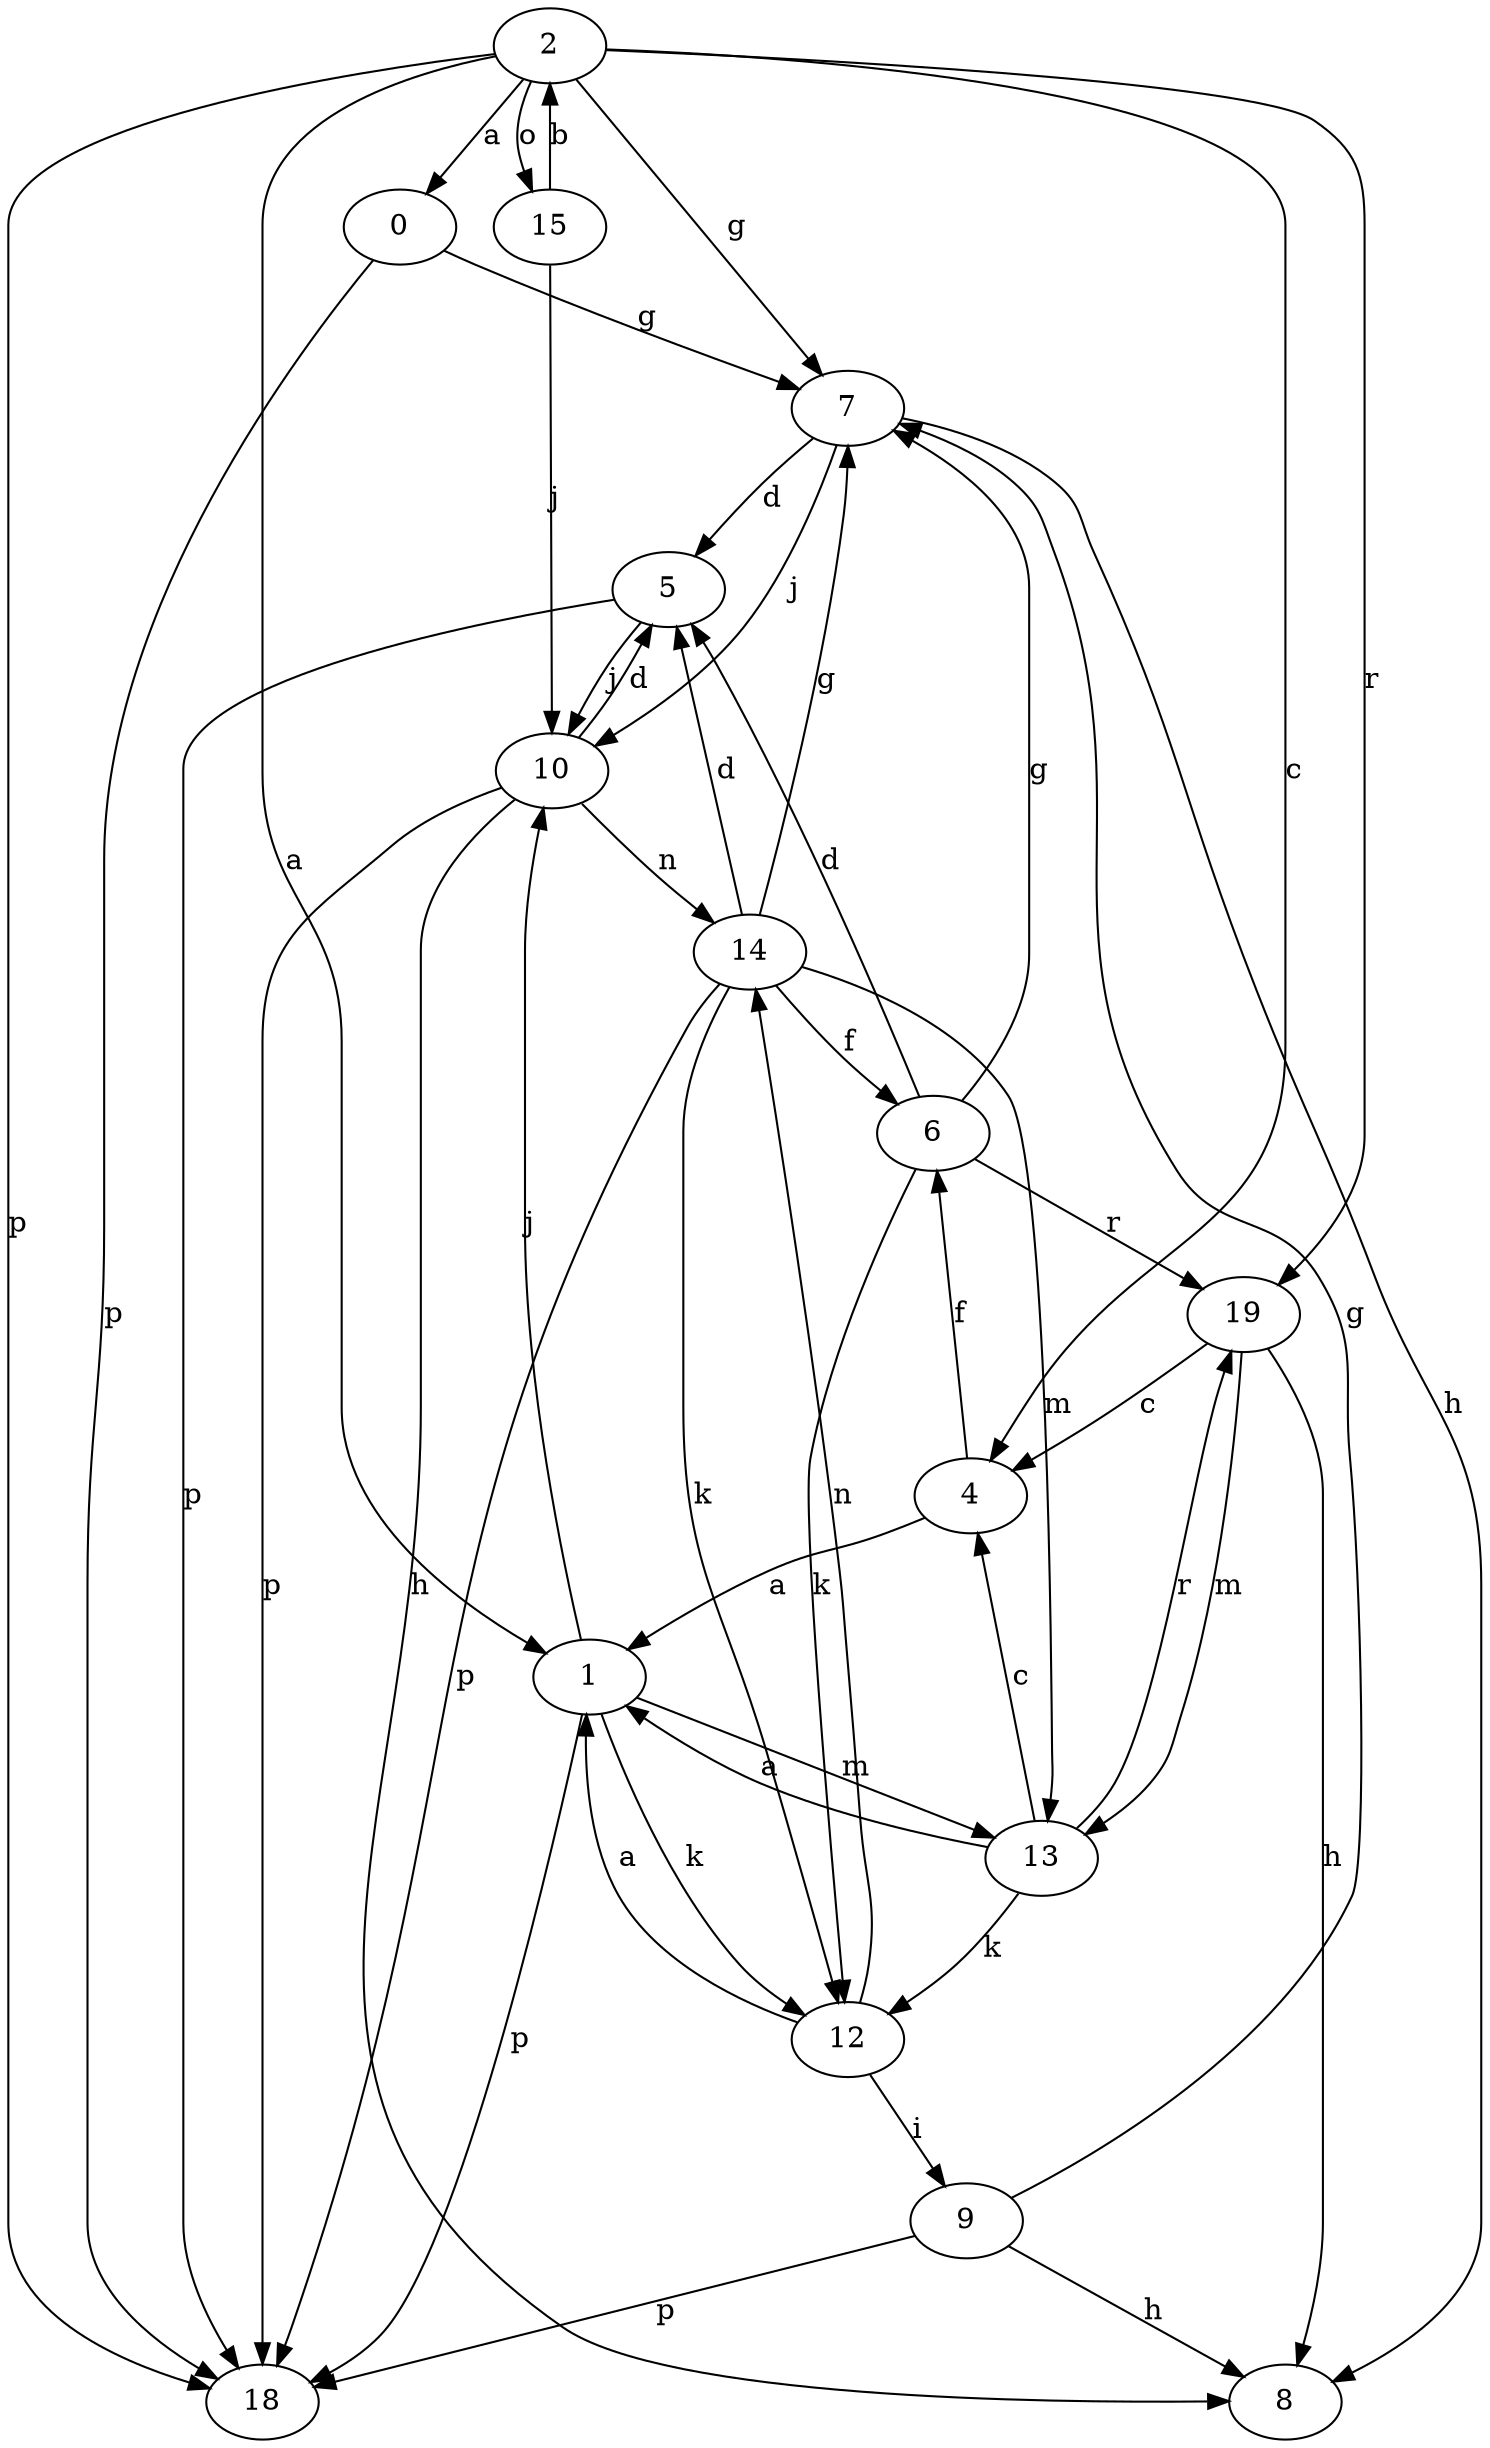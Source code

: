 strict digraph  {
0;
1;
2;
4;
5;
6;
7;
8;
9;
10;
12;
13;
14;
15;
18;
19;
0 -> 7  [label=g];
0 -> 18  [label=p];
1 -> 10  [label=j];
1 -> 12  [label=k];
1 -> 13  [label=m];
1 -> 18  [label=p];
2 -> 0  [label=a];
2 -> 1  [label=a];
2 -> 4  [label=c];
2 -> 7  [label=g];
2 -> 15  [label=o];
2 -> 18  [label=p];
2 -> 19  [label=r];
4 -> 1  [label=a];
4 -> 6  [label=f];
5 -> 10  [label=j];
5 -> 18  [label=p];
6 -> 5  [label=d];
6 -> 7  [label=g];
6 -> 12  [label=k];
6 -> 19  [label=r];
7 -> 5  [label=d];
7 -> 8  [label=h];
7 -> 10  [label=j];
9 -> 7  [label=g];
9 -> 8  [label=h];
9 -> 18  [label=p];
10 -> 5  [label=d];
10 -> 8  [label=h];
10 -> 14  [label=n];
10 -> 18  [label=p];
12 -> 1  [label=a];
12 -> 9  [label=i];
12 -> 14  [label=n];
13 -> 1  [label=a];
13 -> 4  [label=c];
13 -> 12  [label=k];
13 -> 19  [label=r];
14 -> 5  [label=d];
14 -> 6  [label=f];
14 -> 7  [label=g];
14 -> 12  [label=k];
14 -> 13  [label=m];
14 -> 18  [label=p];
15 -> 2  [label=b];
15 -> 10  [label=j];
19 -> 4  [label=c];
19 -> 8  [label=h];
19 -> 13  [label=m];
}
